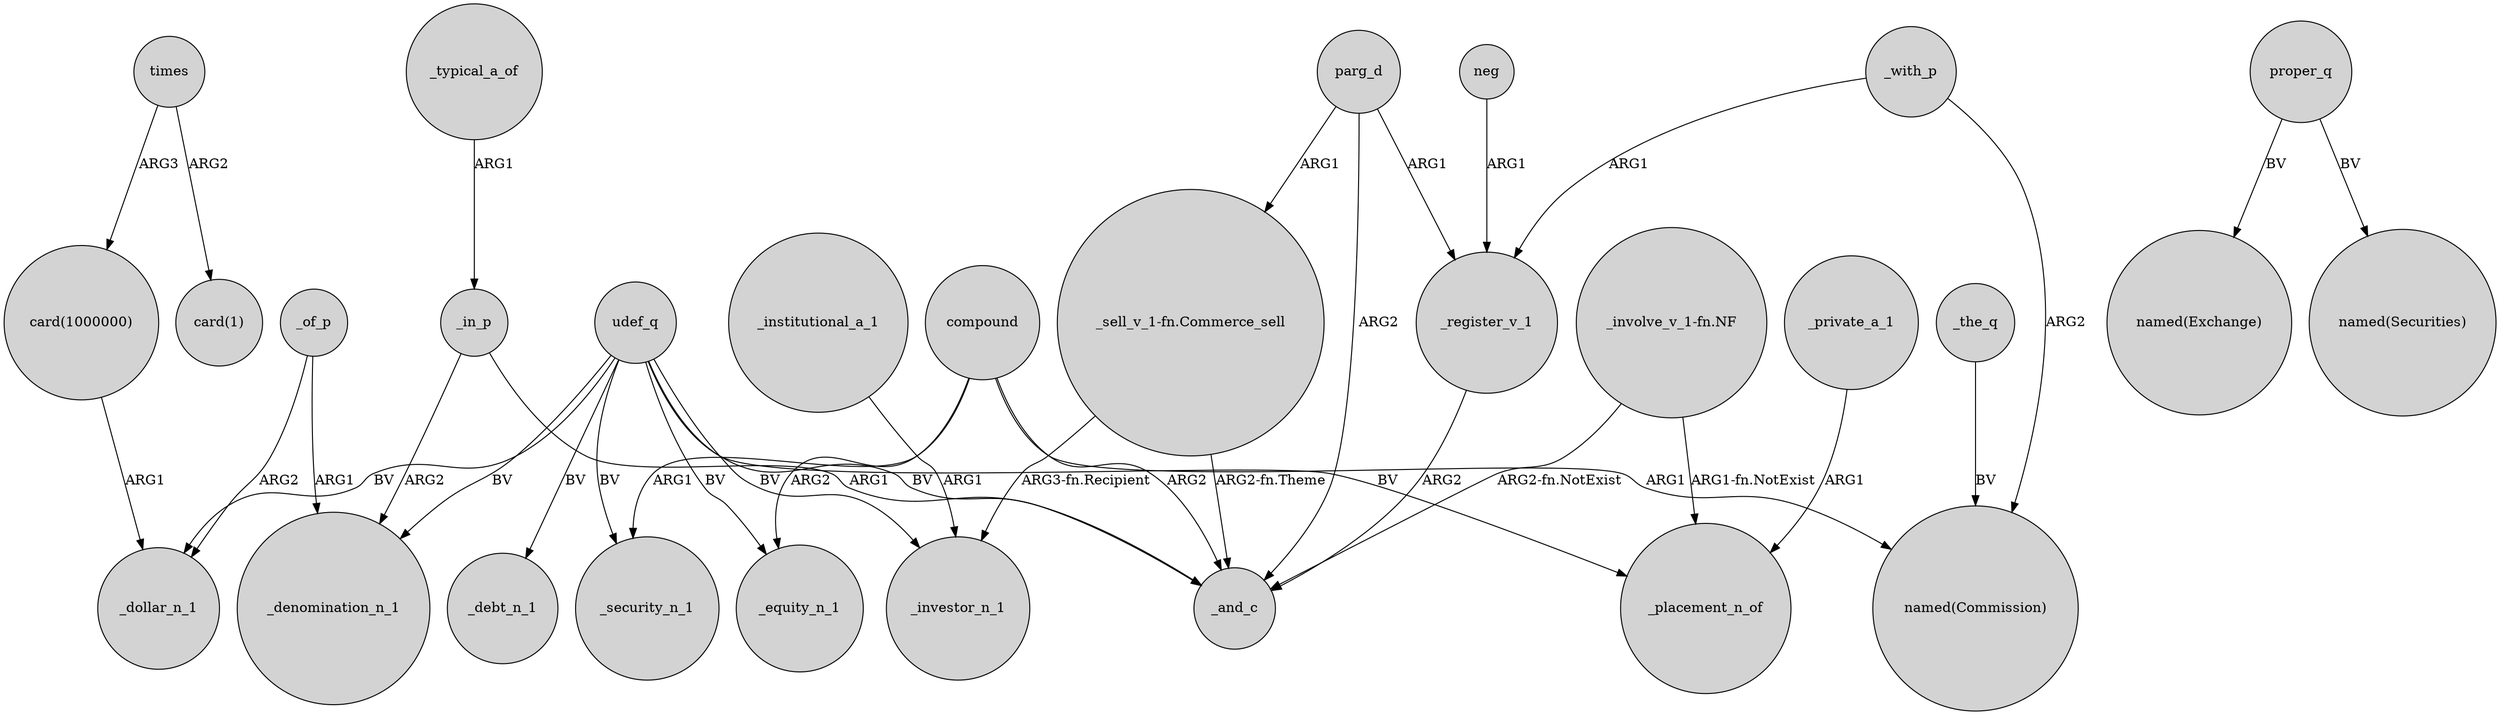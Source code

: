 digraph {
	node [shape=circle style=filled]
	"card(1000000)" -> _dollar_n_1 [label=ARG1]
	compound -> "named(Commission)" [label=ARG1]
	"_sell_v_1-fn.Commerce_sell" -> _investor_n_1 [label="ARG3-fn.Recipient"]
	udef_q -> _investor_n_1 [label=BV]
	udef_q -> _placement_n_of [label=BV]
	udef_q -> _debt_n_1 [label=BV]
	_in_p -> _denomination_n_1 [label=ARG2]
	parg_d -> "_sell_v_1-fn.Commerce_sell" [label=ARG1]
	_with_p -> _register_v_1 [label=ARG1]
	proper_q -> "named(Exchange)" [label=BV]
	"_involve_v_1-fn.NF" -> _placement_n_of [label="ARG1-fn.NotExist"]
	compound -> _equity_n_1 [label=ARG2]
	compound -> _security_n_1 [label=ARG1]
	_with_p -> "named(Commission)" [label=ARG2]
	parg_d -> _and_c [label=ARG2]
	parg_d -> _register_v_1 [label=ARG1]
	compound -> _and_c [label=ARG2]
	times -> "card(1)" [label=ARG2]
	times -> "card(1000000)" [label=ARG3]
	"_sell_v_1-fn.Commerce_sell" -> _and_c [label="ARG2-fn.Theme"]
	udef_q -> _equity_n_1 [label=BV]
	_institutional_a_1 -> _investor_n_1 [label=ARG1]
	_in_p -> _and_c [label=ARG1]
	_of_p -> _denomination_n_1 [label=ARG1]
	proper_q -> "named(Securities)" [label=BV]
	neg -> _register_v_1 [label=ARG1]
	udef_q -> _denomination_n_1 [label=BV]
	"_involve_v_1-fn.NF" -> _and_c [label="ARG2-fn.NotExist"]
	_typical_a_of -> _in_p [label=ARG1]
	_of_p -> _dollar_n_1 [label=ARG2]
	_private_a_1 -> _placement_n_of [label=ARG1]
	udef_q -> _and_c [label=BV]
	_the_q -> "named(Commission)" [label=BV]
	udef_q -> _dollar_n_1 [label=BV]
	udef_q -> _security_n_1 [label=BV]
	_register_v_1 -> _and_c [label=ARG2]
}
